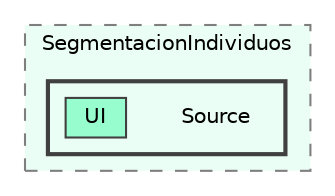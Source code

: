 digraph "C:/GEU/GEUModules/SegmentacionIndividuos/Source"
{
 // LATEX_PDF_SIZE
  bgcolor="transparent";
  edge [fontname=Helvetica,fontsize=10,labelfontname=Helvetica,labelfontsize=10];
  node [fontname=Helvetica,fontsize=10,shape=box,height=0.2,width=0.4];
  compound=true
  subgraph clusterdir_f7c8e4a992185da6f82f0cffbd04253f {
    graph [ bgcolor="#ebfef5", pencolor="grey50", label="SegmentacionIndividuos", fontname=Helvetica,fontsize=10 style="filled,dashed", URL="dir_f7c8e4a992185da6f82f0cffbd04253f.html",tooltip=""]
  subgraph clusterdir_8e6161e8534bd045af52f4042b52fc5e {
    graph [ bgcolor="#ebfef5", pencolor="grey25", label="", fontname=Helvetica,fontsize=10 style="filled,bold", URL="dir_8e6161e8534bd045af52f4042b52fc5e.html",tooltip=""]
    dir_8e6161e8534bd045af52f4042b52fc5e [shape=plaintext, label="Source"];
  dir_fbd0987198d13f95aeec9dfb06033ef9 [label="UI", fillcolor="#98fdce", color="grey25", style="filled", URL="dir_fbd0987198d13f95aeec9dfb06033ef9.html",tooltip=""];
  }
  }
}
